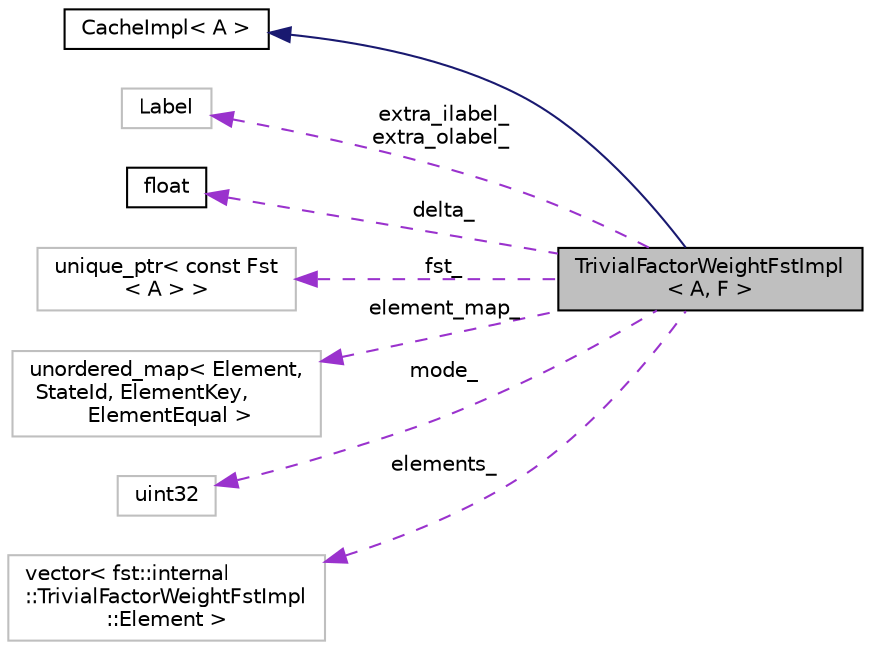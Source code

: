 digraph "TrivialFactorWeightFstImpl&lt; A, F &gt;"
{
  edge [fontname="Helvetica",fontsize="10",labelfontname="Helvetica",labelfontsize="10"];
  node [fontname="Helvetica",fontsize="10",shape=record];
  rankdir="LR";
  Node2 [label="TrivialFactorWeightFstImpl\l\< A, F \>",height=0.2,width=0.4,color="black", fillcolor="grey75", style="filled", fontcolor="black"];
  Node3 -> Node2 [dir="back",color="midnightblue",fontsize="10",style="solid",fontname="Helvetica"];
  Node3 [label="CacheImpl\< A \>",height=0.2,width=0.4,color="black", fillcolor="white", style="filled",URL="$classCacheImpl.html"];
  Node4 -> Node2 [dir="back",color="darkorchid3",fontsize="10",style="dashed",label=" extra_ilabel_\nextra_olabel_" ,fontname="Helvetica"];
  Node4 [label="Label",height=0.2,width=0.4,color="grey75", fillcolor="white", style="filled"];
  Node5 -> Node2 [dir="back",color="darkorchid3",fontsize="10",style="dashed",label=" delta_" ,fontname="Helvetica"];
  Node5 [label="float",height=0.2,width=0.4,color="black", fillcolor="white", style="filled",URL="$classfloat.html"];
  Node6 -> Node2 [dir="back",color="darkorchid3",fontsize="10",style="dashed",label=" fst_" ,fontname="Helvetica"];
  Node6 [label="unique_ptr\< const Fst\l\< A \> \>",height=0.2,width=0.4,color="grey75", fillcolor="white", style="filled"];
  Node7 -> Node2 [dir="back",color="darkorchid3",fontsize="10",style="dashed",label=" element_map_" ,fontname="Helvetica"];
  Node7 [label="unordered_map\< Element,\l StateId, ElementKey,\l ElementEqual \>",height=0.2,width=0.4,color="grey75", fillcolor="white", style="filled"];
  Node8 -> Node2 [dir="back",color="darkorchid3",fontsize="10",style="dashed",label=" mode_" ,fontname="Helvetica"];
  Node8 [label="uint32",height=0.2,width=0.4,color="grey75", fillcolor="white", style="filled"];
  Node9 -> Node2 [dir="back",color="darkorchid3",fontsize="10",style="dashed",label=" elements_" ,fontname="Helvetica"];
  Node9 [label="vector\< fst::internal\l::TrivialFactorWeightFstImpl\l::Element \>",height=0.2,width=0.4,color="grey75", fillcolor="white", style="filled"];
}
